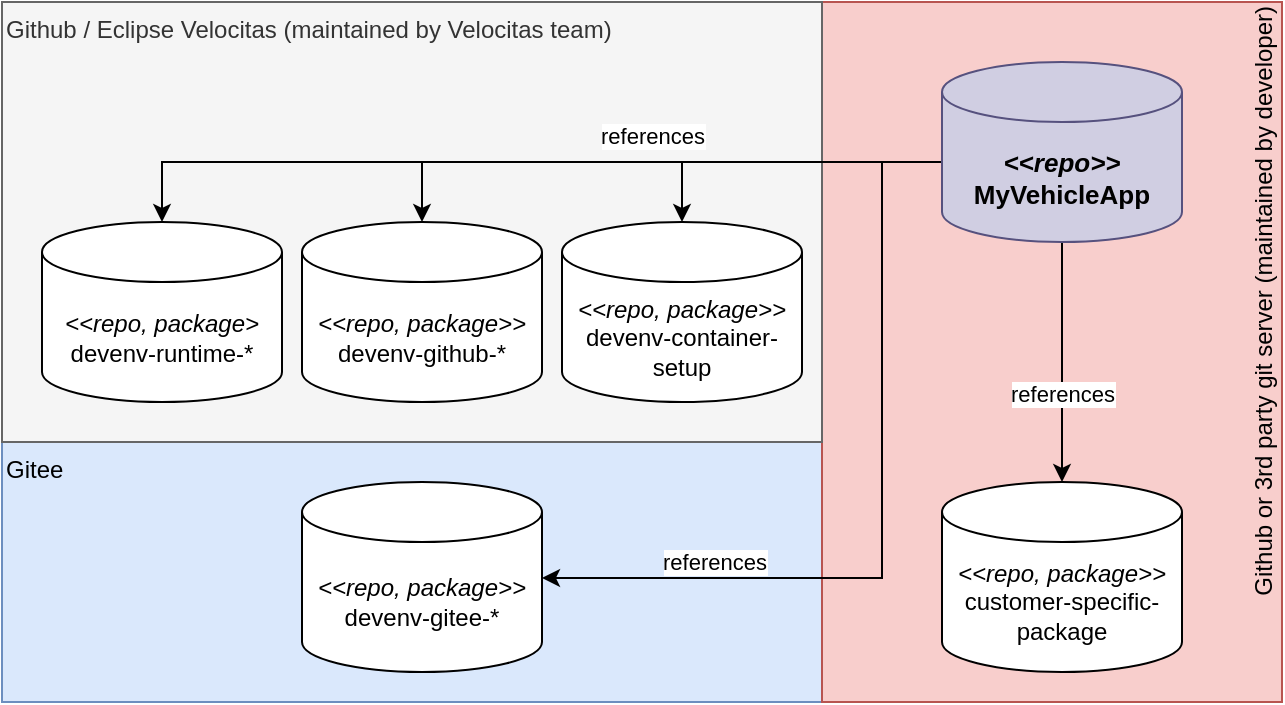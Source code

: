 <mxfile version="20.8.16" type="device"><diagram id="y3KTfeWpofWt1uuiam2h" name="Page-1"><mxGraphModel dx="1383" dy="777" grid="1" gridSize="10" guides="1" tooltips="1" connect="1" arrows="1" fold="1" page="1" pageScale="1" pageWidth="827" pageHeight="1169" math="0" shadow="0"><root><mxCell id="0"/><mxCell id="1" parent="0"/><mxCell id="Eo5By6a1rZCpju5bpSpI-16" value="Gitee" style="rounded=0;whiteSpace=wrap;html=1;align=left;verticalAlign=top;fillColor=#dae8fc;strokeColor=#6c8ebf;" parent="1" vertex="1"><mxGeometry x="20" y="240" width="410" height="130" as="geometry"/></mxCell><mxCell id="Eo5By6a1rZCpju5bpSpI-10" value="&lt;div style=&quot;&quot;&gt;&lt;span style=&quot;background-color: initial;&quot;&gt;Github or 3rd party git server (maintained by developer)&lt;/span&gt;&lt;/div&gt;" style="rounded=0;whiteSpace=wrap;html=1;align=right;verticalAlign=bottom;fillColor=#f8cecc;strokeColor=#b85450;horizontal=0;" parent="1" vertex="1"><mxGeometry x="430" y="20" width="230" height="350" as="geometry"/></mxCell><mxCell id="Eo5By6a1rZCpju5bpSpI-9" value="Github / Eclipse Velocitas (maintained by Velocitas team)" style="rounded=0;whiteSpace=wrap;html=1;align=left;verticalAlign=top;fillColor=#f5f5f5;fontColor=#333333;strokeColor=#666666;" parent="1" vertex="1"><mxGeometry x="20" y="20" width="410" height="220" as="geometry"/></mxCell><mxCell id="Eo5By6a1rZCpju5bpSpI-4" style="edgeStyle=orthogonalEdgeStyle;rounded=0;orthogonalLoop=1;jettySize=auto;html=1;entryX=0.5;entryY=0;entryDx=0;entryDy=0;entryPerimeter=0;" parent="1" source="Eo5By6a1rZCpju5bpSpI-2" target="Eo5By6a1rZCpju5bpSpI-3" edge="1"><mxGeometry x="-0.867" y="40" relative="1" as="geometry"><Array as="points"><mxPoint x="100" y="100"/></Array><mxPoint as="offset"/></mxGeometry></mxCell><mxCell id="Eo5By6a1rZCpju5bpSpI-12" value="references" style="edgeLabel;html=1;align=center;verticalAlign=middle;resizable=0;points=[];" parent="Eo5By6a1rZCpju5bpSpI-4" vertex="1" connectable="0"><mxGeometry x="0.702" y="-2" relative="1" as="geometry"><mxPoint x="212" y="-11" as="offset"/></mxGeometry></mxCell><mxCell id="Eo5By6a1rZCpju5bpSpI-6" style="edgeStyle=orthogonalEdgeStyle;rounded=0;orthogonalLoop=1;jettySize=auto;html=1;exitX=0.5;exitY=1;exitDx=0;exitDy=0;exitPerimeter=0;" parent="1" source="Eo5By6a1rZCpju5bpSpI-2" target="Eo5By6a1rZCpju5bpSpI-5" edge="1"><mxGeometry relative="1" as="geometry"><Array as="points"><mxPoint x="550" y="100"/><mxPoint x="360" y="100"/></Array></mxGeometry></mxCell><mxCell id="Eo5By6a1rZCpju5bpSpI-8" style="rounded=0;orthogonalLoop=1;jettySize=auto;html=1;exitX=0.5;exitY=1;exitDx=0;exitDy=0;exitPerimeter=0;entryX=0.5;entryY=0;entryDx=0;entryDy=0;entryPerimeter=0;" parent="1" source="Eo5By6a1rZCpju5bpSpI-2" target="Eo5By6a1rZCpju5bpSpI-7" edge="1"><mxGeometry relative="1" as="geometry"/></mxCell><mxCell id="INpjBA1iu-YTR44ykajB-1" value="references" style="edgeLabel;html=1;align=center;verticalAlign=middle;resizable=0;points=[];" vertex="1" connectable="0" parent="Eo5By6a1rZCpju5bpSpI-8"><mxGeometry x="-0.127" y="-1" relative="1" as="geometry"><mxPoint x="1" y="23" as="offset"/></mxGeometry></mxCell><mxCell id="Eo5By6a1rZCpju5bpSpI-14" style="edgeStyle=orthogonalEdgeStyle;rounded=0;orthogonalLoop=1;jettySize=auto;html=1;exitX=0.5;exitY=1;exitDx=0;exitDy=0;exitPerimeter=0;entryX=0.5;entryY=0;entryDx=0;entryDy=0;entryPerimeter=0;" parent="1" source="Eo5By6a1rZCpju5bpSpI-2" target="Eo5By6a1rZCpju5bpSpI-13" edge="1"><mxGeometry relative="1" as="geometry"><Array as="points"><mxPoint x="550" y="100"/><mxPoint x="230" y="100"/></Array></mxGeometry></mxCell><mxCell id="Eo5By6a1rZCpju5bpSpI-17" style="rounded=0;orthogonalLoop=1;jettySize=auto;html=1;exitX=0;exitY=0.5;exitDx=0;exitDy=0;exitPerimeter=0;entryX=1;entryY=0.5;entryDx=0;entryDy=0;entryPerimeter=0;edgeStyle=orthogonalEdgeStyle;" parent="1" source="Eo5By6a1rZCpju5bpSpI-2" target="Eo5By6a1rZCpju5bpSpI-15" edge="1"><mxGeometry x="-0.343" y="40" relative="1" as="geometry"><Array as="points"><mxPoint x="490" y="100"/><mxPoint x="460" y="100"/><mxPoint x="460" y="308"/><mxPoint x="290" y="308"/></Array><mxPoint as="offset"/></mxGeometry></mxCell><mxCell id="INpjBA1iu-YTR44ykajB-2" value="references" style="edgeLabel;html=1;align=center;verticalAlign=middle;resizable=0;points=[];" vertex="1" connectable="0" parent="Eo5By6a1rZCpju5bpSpI-17"><mxGeometry x="0.655" y="2" relative="1" as="geometry"><mxPoint x="15" y="-10" as="offset"/></mxGeometry></mxCell><mxCell id="Eo5By6a1rZCpju5bpSpI-2" value="&lt;b style=&quot;font-size: 13px;&quot;&gt;&lt;i&gt;&amp;lt;&amp;lt;repo&amp;gt;&amp;gt;&lt;/i&gt;&lt;br&gt;MyVehicleApp&lt;br&gt;&lt;/b&gt;" style="shape=cylinder3;whiteSpace=wrap;html=1;boundedLbl=1;backgroundOutline=1;size=15;fillColor=#d0cee2;strokeColor=#56517e;" parent="1" vertex="1"><mxGeometry x="490" y="50" width="120" height="90" as="geometry"/></mxCell><mxCell id="Eo5By6a1rZCpju5bpSpI-3" value="&lt;i&gt;&amp;lt;&amp;lt;repo, package&amp;gt;&lt;/i&gt;&lt;br&gt;devenv-runtime-*" style="shape=cylinder3;whiteSpace=wrap;html=1;boundedLbl=1;backgroundOutline=1;size=15;" parent="1" vertex="1"><mxGeometry x="40" y="130" width="120" height="90" as="geometry"/></mxCell><mxCell id="Eo5By6a1rZCpju5bpSpI-5" value="&lt;i&gt;&amp;lt;&amp;lt;repo,&amp;nbsp;package&amp;gt;&amp;gt;&lt;/i&gt;&lt;br&gt;devenv-container-setup" style="shape=cylinder3;whiteSpace=wrap;html=1;boundedLbl=1;backgroundOutline=1;size=15;" parent="1" vertex="1"><mxGeometry x="300" y="130" width="120" height="90" as="geometry"/></mxCell><mxCell id="Eo5By6a1rZCpju5bpSpI-7" value="&lt;i&gt;&amp;lt;&amp;lt;repo,&amp;nbsp;package&amp;gt;&amp;gt;&lt;/i&gt;&lt;br&gt;customer-specific-package" style="shape=cylinder3;whiteSpace=wrap;html=1;boundedLbl=1;backgroundOutline=1;size=15;" parent="1" vertex="1"><mxGeometry x="490" y="260" width="120" height="95" as="geometry"/></mxCell><mxCell id="Eo5By6a1rZCpju5bpSpI-13" value="&lt;i&gt;&amp;lt;&amp;lt;repo,&amp;nbsp;package&amp;gt;&amp;gt;&lt;/i&gt;&lt;br&gt;devenv-github-*" style="shape=cylinder3;whiteSpace=wrap;html=1;boundedLbl=1;backgroundOutline=1;size=15;" parent="1" vertex="1"><mxGeometry x="170" y="130" width="120" height="90" as="geometry"/></mxCell><mxCell id="Eo5By6a1rZCpju5bpSpI-15" value="&lt;i&gt;&amp;lt;&amp;lt;repo,&amp;nbsp;package&amp;gt;&amp;gt;&lt;/i&gt;&lt;br&gt;devenv-gitee-*" style="shape=cylinder3;whiteSpace=wrap;html=1;boundedLbl=1;backgroundOutline=1;size=15;" parent="1" vertex="1"><mxGeometry x="170" y="260" width="120" height="95" as="geometry"/></mxCell></root></mxGraphModel></diagram></mxfile>
